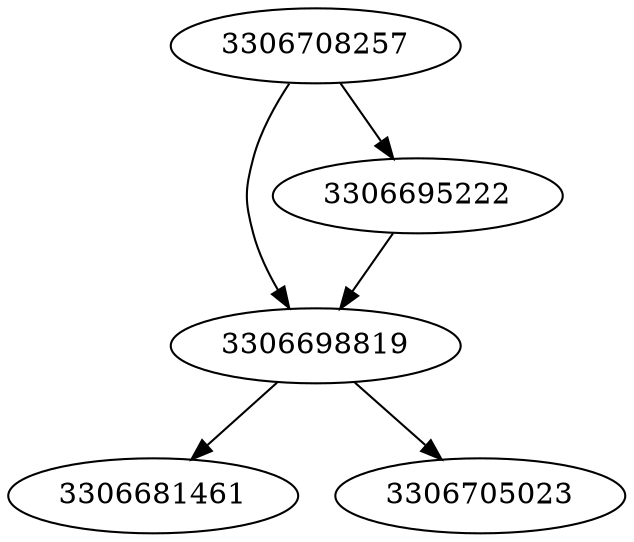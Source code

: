 strict digraph  {
3306708257;
3306698819;
3306681461;
3306695222;
3306705023;
3306708257 -> 3306698819;
3306708257 -> 3306695222;
3306698819 -> 3306705023;
3306698819 -> 3306681461;
3306695222 -> 3306698819;
}
